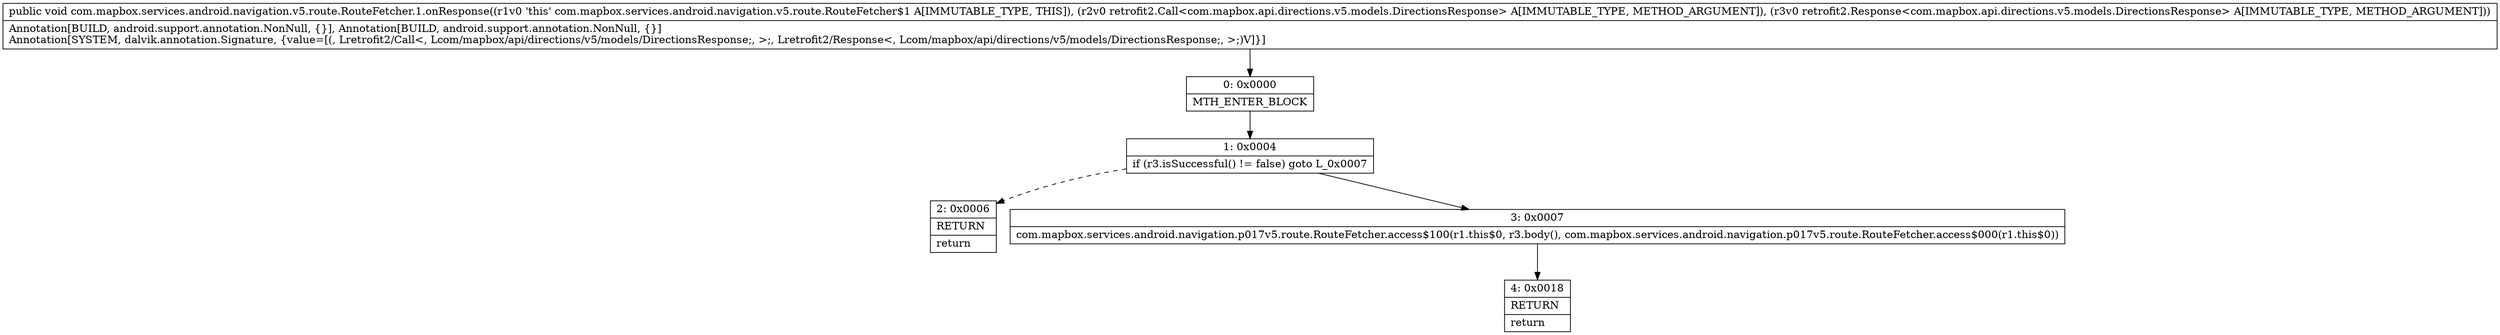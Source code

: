 digraph "CFG forcom.mapbox.services.android.navigation.v5.route.RouteFetcher.1.onResponse(Lretrofit2\/Call;Lretrofit2\/Response;)V" {
Node_0 [shape=record,label="{0\:\ 0x0000|MTH_ENTER_BLOCK\l}"];
Node_1 [shape=record,label="{1\:\ 0x0004|if (r3.isSuccessful() != false) goto L_0x0007\l}"];
Node_2 [shape=record,label="{2\:\ 0x0006|RETURN\l|return\l}"];
Node_3 [shape=record,label="{3\:\ 0x0007|com.mapbox.services.android.navigation.p017v5.route.RouteFetcher.access$100(r1.this$0, r3.body(), com.mapbox.services.android.navigation.p017v5.route.RouteFetcher.access$000(r1.this$0))\l}"];
Node_4 [shape=record,label="{4\:\ 0x0018|RETURN\l|return\l}"];
MethodNode[shape=record,label="{public void com.mapbox.services.android.navigation.v5.route.RouteFetcher.1.onResponse((r1v0 'this' com.mapbox.services.android.navigation.v5.route.RouteFetcher$1 A[IMMUTABLE_TYPE, THIS]), (r2v0 retrofit2.Call\<com.mapbox.api.directions.v5.models.DirectionsResponse\> A[IMMUTABLE_TYPE, METHOD_ARGUMENT]), (r3v0 retrofit2.Response\<com.mapbox.api.directions.v5.models.DirectionsResponse\> A[IMMUTABLE_TYPE, METHOD_ARGUMENT]))  | Annotation[BUILD, android.support.annotation.NonNull, \{\}], Annotation[BUILD, android.support.annotation.NonNull, \{\}]\lAnnotation[SYSTEM, dalvik.annotation.Signature, \{value=[(, Lretrofit2\/Call\<, Lcom\/mapbox\/api\/directions\/v5\/models\/DirectionsResponse;, \>;, Lretrofit2\/Response\<, Lcom\/mapbox\/api\/directions\/v5\/models\/DirectionsResponse;, \>;)V]\}]\l}"];
MethodNode -> Node_0;
Node_0 -> Node_1;
Node_1 -> Node_2[style=dashed];
Node_1 -> Node_3;
Node_3 -> Node_4;
}

